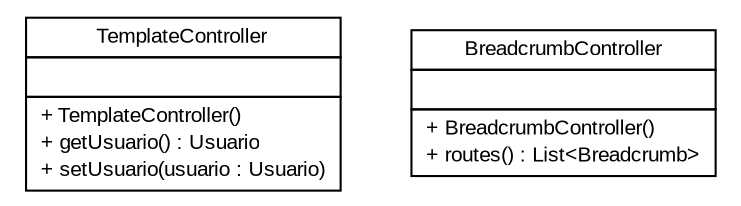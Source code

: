 #!/usr/local/bin/dot
#
# Class diagram 
# Generated by UMLGraph version R5_6 (http://www.umlgraph.org/)
#

digraph G {
	edge [fontname="arial",fontsize=10,labelfontname="arial",labelfontsize=10];
	node [fontname="arial",fontsize=10,shape=plaintext];
	nodesep=0.25;
	ranksep=0.5;
	// br.gov.to.sefaz.seg.controller.TemplateController
	c365 [label=<<table title="br.gov.to.sefaz.seg.controller.TemplateController" border="0" cellborder="1" cellspacing="0" cellpadding="2" port="p" href="./TemplateController.html">
		<tr><td><table border="0" cellspacing="0" cellpadding="1">
<tr><td align="center" balign="center"> TemplateController </td></tr>
		</table></td></tr>
		<tr><td><table border="0" cellspacing="0" cellpadding="1">
<tr><td align="left" balign="left">  </td></tr>
		</table></td></tr>
		<tr><td><table border="0" cellspacing="0" cellpadding="1">
<tr><td align="left" balign="left"> + TemplateController() </td></tr>
<tr><td align="left" balign="left"> + getUsuario() : Usuario </td></tr>
<tr><td align="left" balign="left"> + setUsuario(usuario : Usuario) </td></tr>
		</table></td></tr>
		</table>>, URL="./TemplateController.html", fontname="arial", fontcolor="black", fontsize=10.0];
	// br.gov.to.sefaz.seg.controller.BreadcrumbController
	c366 [label=<<table title="br.gov.to.sefaz.seg.controller.BreadcrumbController" border="0" cellborder="1" cellspacing="0" cellpadding="2" port="p" href="./BreadcrumbController.html">
		<tr><td><table border="0" cellspacing="0" cellpadding="1">
<tr><td align="center" balign="center"> BreadcrumbController </td></tr>
		</table></td></tr>
		<tr><td><table border="0" cellspacing="0" cellpadding="1">
<tr><td align="left" balign="left">  </td></tr>
		</table></td></tr>
		<tr><td><table border="0" cellspacing="0" cellpadding="1">
<tr><td align="left" balign="left"> + BreadcrumbController() </td></tr>
<tr><td align="left" balign="left"> + routes() : List&lt;Breadcrumb&gt; </td></tr>
		</table></td></tr>
		</table>>, URL="./BreadcrumbController.html", fontname="arial", fontcolor="black", fontsize=10.0];
}

